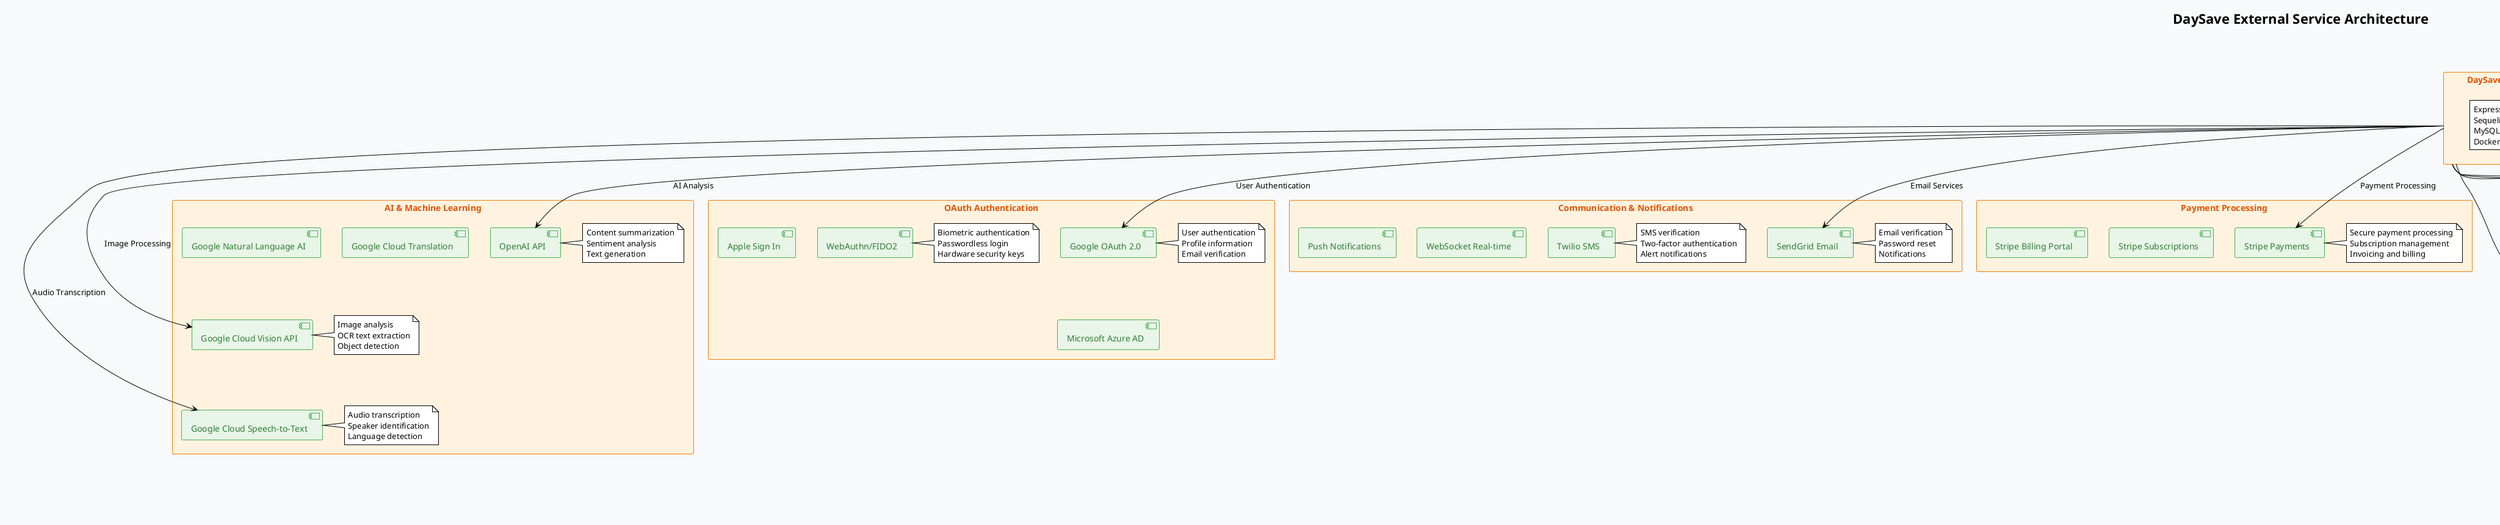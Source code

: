 @startuml DaySave External Service Integrations
!theme plain
title DaySave External Service Architecture

' Define colors and styles
skinparam packageStyle rectangle
skinparam backgroundColor #F8F9FA
skinparam component {
    BackgroundColor #E8F5E8
    BorderColor #4CAF50
    FontColor #2E7D32
}
skinparam rectangle {
    BackgroundColor #FFF3E0
    BorderColor #F57C00
    FontColor #E65100
}

' AI and Machine Learning Services
rectangle "AI & Machine Learning" {
    component OpenAI as "OpenAI API"
    component GoogleVision as "Google Cloud Vision API"
    component GoogleSpeech as "Google Cloud Speech-to-Text"
    component GoogleTranslate as "Google Cloud Translation"
    component GoogleNaturalLanguage as "Google Natural Language AI"
    
    note right of OpenAI : Content summarization\nSentiment analysis\nText generation
    note right of GoogleVision : Image analysis\nOCR text extraction\nObject detection
    note right of GoogleSpeech : Audio transcription\nSpeaker identification\nLanguage detection
}

' Cloud Storage and Infrastructure
rectangle "Cloud Infrastructure" {
    component GoogleCloudStorage as "Google Cloud Storage"
    component GoogleCloudSQL as "Google Cloud SQL"
    component GoogleCloudRun as "Google Cloud Run"
    component GoogleCloudIAM as "Google Cloud IAM"
    component GoogleMaps as "Google Maps API"
    component GooglePlaces as "Google Places API"
    
    note right of GoogleCloudStorage : File storage\nBackup management\nCDN distribution
    note right of GoogleCloudSQL : MySQL database\nAutomated backups\nHigh availability
}

' Authentication Providers
rectangle "OAuth Authentication" {
    component GoogleOAuth as "Google OAuth 2.0"
    component MicrosoftOAuth as "Microsoft Azure AD"
    component AppleSignIn as "Apple Sign In"
    component PasskeyWebAuthn as "WebAuthn/FIDO2"
    
    note right of GoogleOAuth : User authentication\nProfile information\nEmail verification
    note right of PasskeyWebAuthn : Biometric authentication\nPasswordless login\nHardware security keys
}

' Communication Services
rectangle "Communication & Notifications" {
    component SendGrid as "SendGrid Email"
    component Twilio as "Twilio SMS"
    component WebSocketService as "WebSocket Real-time"
    component PushNotifications as "Push Notifications"
    
    note right of SendGrid : Email verification\nPassword reset\nNotifications
    note right of Twilio : SMS verification\nTwo-factor authentication\nAlert notifications
}

' Social Media Platforms
rectangle "Social Media Integration" {
    component Facebook as "Facebook API"
    component YouTube as "YouTube Data API"
    component Instagram as "Instagram Basic Display"
    component TikTok as "TikTok API"
    component Twitter as "Twitter API v2"
    component Pinterest as "Pinterest API"
    component LinkedIn as "LinkedIn API"
    component Snapchat as "Snapchat API"
    component WhatsApp as "WhatsApp Business API"
    component Telegram as "Telegram Bot API"
    component WeChat as "WeChat API"
    
    note bottom : 11 social platforms supported\nContent extraction and analysis\nAutomated posting capabilities
}

' Payment and Billing
rectangle "Payment Processing" {
    component Stripe as "Stripe Payments"
    component StripeSubscriptions as "Stripe Subscriptions"
    component StripeBilling as "Stripe Billing Portal"
    
    note right of Stripe : Secure payment processing\nSubscription management\nInvoicing and billing
}

' Monitoring and Analytics
rectangle "Monitoring & Analytics" {
    component GoogleAnalytics as "Google Analytics"
    component GoogleCloudMonitoring as "Google Cloud Monitoring"
    component GoogleCloudLogging as "Google Cloud Logging"
    component ErrorTracking as "Error Tracking Service"
    
    note right of GoogleCloudMonitoring : Application monitoring\nPerformance metrics\nHealth checks
}

' Development and Testing
rectangle "Development Tools" {
    component GitHub as "GitHub Repository"
    component GitHubActions as "GitHub Actions CI/CD"
    component Docker as "Docker Registry"
    component DockerHub as "Docker Hub"
    
    note right of GitHubActions : Automated testing\nDeployment pipeline\nCode quality checks
}

' Core Application Connection
rectangle "DaySave Application" as App {
    note right : Express.js server\nSequelize ORM\nMySQL database\nDocker containerized
}

' Define key relationships
App --> OpenAI : AI Analysis
App --> GoogleVision : Image Processing
App --> GoogleSpeech : Audio Transcription
App --> GoogleCloudStorage : File Storage
App --> GoogleOAuth : User Authentication
App --> SendGrid : Email Services
App --> Stripe : Payment Processing
App --> Facebook : Content Extraction
App --> YouTube : Video Analysis
App --> GoogleMaps : Location Services

' Data Flow Indicators
OpenAI -[hidden]-> GoogleVision
GoogleVision -[hidden]-> GoogleSpeech
GoogleOAuth -[hidden]-> MicrosoftOAuth
Facebook -[hidden]-> YouTube

note bottom : Comprehensive external service integration\n20+ APIs for full-featured platform\nSecure authentication and data handling\nScalable cloud infrastructure

@enduml

